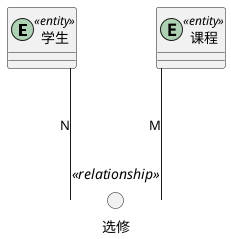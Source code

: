 @startuml
skinparam linetype ortho
skinparam nodesep 80
skinparam ranksep 100

entity "学生" as S <<entity>>
entity "课程" as C <<entity>>
circle "选修" as SC <<relationship>>

S -- SC : N
C -- SC : M
@enduml